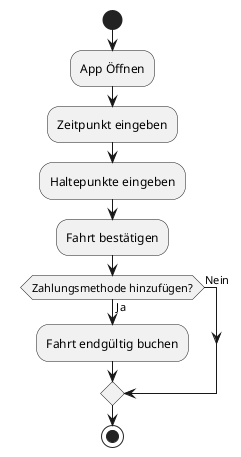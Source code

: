@startuml

start

:App Öffnen;

:Zeitpunkt eingeben;
:Haltepunkte eingeben;
:Fahrt bestätigen;

if (Zahlungsmethode hinzufügen?) is (Ja) then
    :Fahrt endgültig buchen;
else (Nein)

endif


stop

@enduml



@enduml
